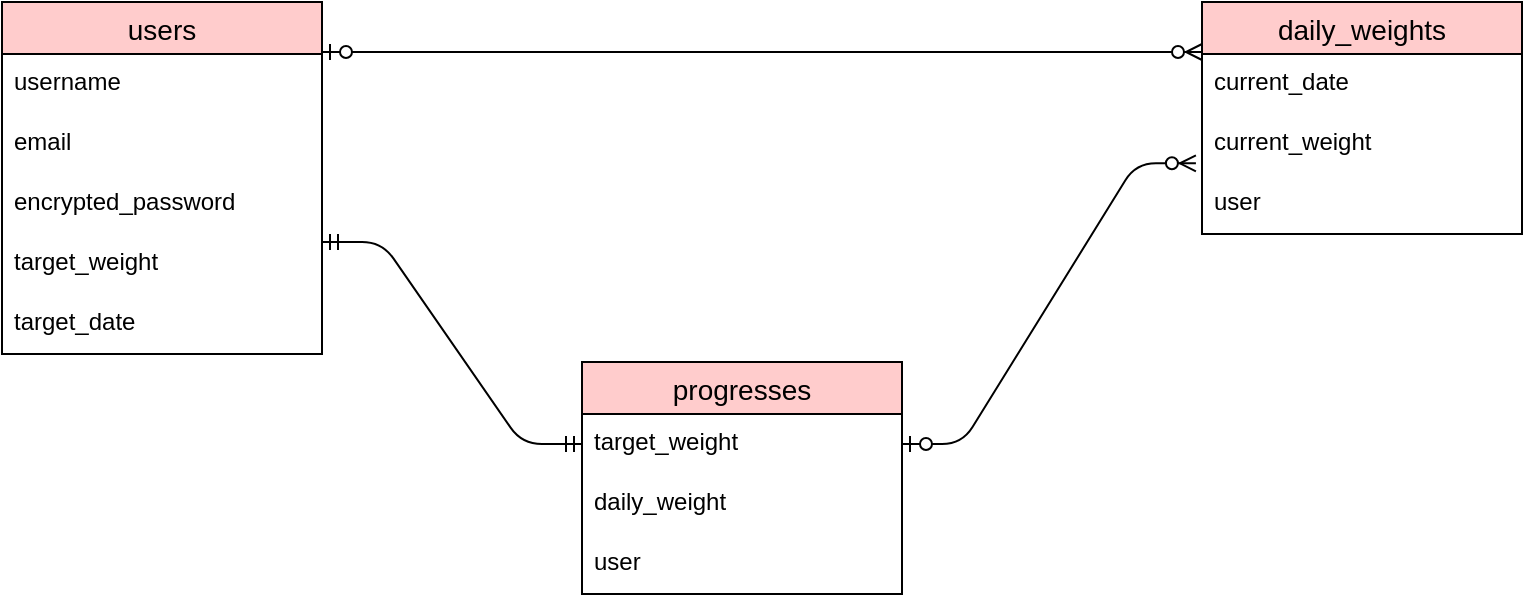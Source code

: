 <mxfile>
    <diagram id="e8Qw7Kn6Ne5Dc_74JwvU" name="ページ1">
        <mxGraphModel dx="791" dy="515" grid="1" gridSize="10" guides="1" tooltips="1" connect="1" arrows="1" fold="1" page="1" pageScale="1" pageWidth="827" pageHeight="1169" math="0" shadow="0">
            <root>
                <mxCell id="0"/>
                <mxCell id="1" parent="0"/>
                <mxCell id="QpqyIefDMpBAK11lwL1V-1" value="users" style="swimlane;fontStyle=0;childLayout=stackLayout;horizontal=1;startSize=26;horizontalStack=0;resizeParent=1;resizeParentMax=0;resizeLast=0;collapsible=1;marginBottom=0;align=center;fontSize=14;fillColor=#FFCCCC;rounded=0;" parent="1" vertex="1">
                    <mxGeometry x="40" y="80" width="160" height="176" as="geometry"/>
                </mxCell>
                <mxCell id="QpqyIefDMpBAK11lwL1V-3" value="username" style="text;strokeColor=none;fillColor=none;spacingLeft=4;spacingRight=4;overflow=hidden;rotatable=0;points=[[0,0.5],[1,0.5]];portConstraint=eastwest;fontSize=12;rounded=0;" parent="QpqyIefDMpBAK11lwL1V-1" vertex="1">
                    <mxGeometry y="26" width="160" height="30" as="geometry"/>
                </mxCell>
                <mxCell id="QpqyIefDMpBAK11lwL1V-4" value="email" style="text;strokeColor=none;fillColor=none;spacingLeft=4;spacingRight=4;overflow=hidden;rotatable=0;points=[[0,0.5],[1,0.5]];portConstraint=eastwest;fontSize=12;rounded=0;" parent="QpqyIefDMpBAK11lwL1V-1" vertex="1">
                    <mxGeometry y="56" width="160" height="30" as="geometry"/>
                </mxCell>
                <mxCell id="QpqyIefDMpBAK11lwL1V-6" value="encrypted_password" style="text;strokeColor=none;fillColor=none;spacingLeft=4;spacingRight=4;overflow=hidden;rotatable=0;points=[[0,0.5],[1,0.5]];portConstraint=eastwest;fontSize=12;rounded=0;" parent="QpqyIefDMpBAK11lwL1V-1" vertex="1">
                    <mxGeometry y="86" width="160" height="30" as="geometry"/>
                </mxCell>
                <mxCell id="QpqyIefDMpBAK11lwL1V-8" value="target_weight" style="text;strokeColor=none;fillColor=none;spacingLeft=4;spacingRight=4;overflow=hidden;rotatable=0;points=[[0,0.5],[1,0.5]];portConstraint=eastwest;fontSize=12;rounded=0;" parent="QpqyIefDMpBAK11lwL1V-1" vertex="1">
                    <mxGeometry y="116" width="160" height="30" as="geometry"/>
                </mxCell>
                <mxCell id="QpqyIefDMpBAK11lwL1V-7" value="target_date" style="text;strokeColor=none;fillColor=none;spacingLeft=4;spacingRight=4;overflow=hidden;rotatable=0;points=[[0,0.5],[1,0.5]];portConstraint=eastwest;fontSize=12;rounded=0;" parent="QpqyIefDMpBAK11lwL1V-1" vertex="1">
                    <mxGeometry y="146" width="160" height="30" as="geometry"/>
                </mxCell>
                <mxCell id="QpqyIefDMpBAK11lwL1V-11" value="daily_weights" style="swimlane;fontStyle=0;childLayout=stackLayout;horizontal=1;startSize=26;horizontalStack=0;resizeParent=1;resizeParentMax=0;resizeLast=0;collapsible=1;marginBottom=0;align=center;fontSize=14;fillColor=#FFCCCC;rounded=0;" parent="1" vertex="1">
                    <mxGeometry x="640" y="80" width="160" height="116" as="geometry"/>
                </mxCell>
                <mxCell id="QpqyIefDMpBAK11lwL1V-12" value="current_date" style="text;strokeColor=none;fillColor=none;spacingLeft=4;spacingRight=4;overflow=hidden;rotatable=0;points=[[0,0.5],[1,0.5]];portConstraint=eastwest;fontSize=12;rounded=0;" parent="QpqyIefDMpBAK11lwL1V-11" vertex="1">
                    <mxGeometry y="26" width="160" height="30" as="geometry"/>
                </mxCell>
                <mxCell id="QpqyIefDMpBAK11lwL1V-15" value="current_weight" style="text;strokeColor=none;fillColor=none;spacingLeft=4;spacingRight=4;overflow=hidden;rotatable=0;points=[[0,0.5],[1,0.5]];portConstraint=eastwest;fontSize=12;rounded=0;" parent="QpqyIefDMpBAK11lwL1V-11" vertex="1">
                    <mxGeometry y="56" width="160" height="30" as="geometry"/>
                </mxCell>
                <mxCell id="QpqyIefDMpBAK11lwL1V-14" value="user" style="text;strokeColor=none;fillColor=none;spacingLeft=4;spacingRight=4;overflow=hidden;rotatable=0;points=[[0,0.5],[1,0.5]];portConstraint=eastwest;fontSize=12;rounded=0;" parent="QpqyIefDMpBAK11lwL1V-11" vertex="1">
                    <mxGeometry y="86" width="160" height="30" as="geometry"/>
                </mxCell>
                <mxCell id="QpqyIefDMpBAK11lwL1V-45" value="progresses" style="swimlane;fontStyle=0;childLayout=stackLayout;horizontal=1;startSize=26;horizontalStack=0;resizeParent=1;resizeParentMax=0;resizeLast=0;collapsible=1;marginBottom=0;align=center;fontSize=14;fillColor=#FFCCCC;rounded=0;" parent="1" vertex="1">
                    <mxGeometry x="330" y="260" width="160" height="116" as="geometry"/>
                </mxCell>
                <mxCell id="QpqyIefDMpBAK11lwL1V-51" value="target_weight" style="text;strokeColor=none;fillColor=none;spacingLeft=4;spacingRight=4;overflow=hidden;rotatable=0;points=[[0,0.5],[1,0.5]];portConstraint=eastwest;fontSize=12;rounded=0;" parent="QpqyIefDMpBAK11lwL1V-45" vertex="1">
                    <mxGeometry y="26" width="160" height="30" as="geometry"/>
                </mxCell>
                <mxCell id="QpqyIefDMpBAK11lwL1V-46" value="daily_weight" style="text;strokeColor=none;fillColor=none;spacingLeft=4;spacingRight=4;overflow=hidden;rotatable=0;points=[[0,0.5],[1,0.5]];portConstraint=eastwest;fontSize=12;rounded=0;" parent="QpqyIefDMpBAK11lwL1V-45" vertex="1">
                    <mxGeometry y="56" width="160" height="30" as="geometry"/>
                </mxCell>
                <mxCell id="QpqyIefDMpBAK11lwL1V-52" value="user" style="text;strokeColor=none;fillColor=none;spacingLeft=4;spacingRight=4;overflow=hidden;rotatable=0;points=[[0,0.5],[1,0.5]];portConstraint=eastwest;fontSize=12;rounded=0;" parent="QpqyIefDMpBAK11lwL1V-45" vertex="1">
                    <mxGeometry y="86" width="160" height="30" as="geometry"/>
                </mxCell>
                <mxCell id="QpqyIefDMpBAK11lwL1V-63" value="" style="edgeStyle=entityRelationEdgeStyle;fontSize=12;html=1;endArrow=ERzeroToMany;startArrow=ERzeroToOne;rounded=1;strokeColor=default;" parent="1" edge="1">
                    <mxGeometry width="100" height="100" relative="1" as="geometry">
                        <mxPoint x="200" y="105" as="sourcePoint"/>
                        <mxPoint x="640" y="105" as="targetPoint"/>
                    </mxGeometry>
                </mxCell>
                <mxCell id="36" value="" style="edgeStyle=entityRelationEdgeStyle;fontSize=12;html=1;endArrow=ERzeroToMany;startArrow=ERzeroToOne;rounded=1;strokeColor=default;entryX=-0.019;entryY=0.822;entryDx=0;entryDy=0;exitX=1;exitY=0.5;exitDx=0;exitDy=0;entryPerimeter=0;" parent="1" edge="1" target="QpqyIefDMpBAK11lwL1V-15">
                    <mxGeometry width="100" height="100" relative="1" as="geometry">
                        <mxPoint x="490" y="301" as="sourcePoint"/>
                        <mxPoint x="637.6" y="199.66" as="targetPoint"/>
                    </mxGeometry>
                </mxCell>
                <mxCell id="39" value="" style="edgeStyle=entityRelationEdgeStyle;fontSize=12;html=1;endArrow=ERmandOne;startArrow=ERmandOne;entryX=0;entryY=0.5;entryDx=0;entryDy=0;" parent="1" edge="1">
                    <mxGeometry width="100" height="100" relative="1" as="geometry">
                        <mxPoint x="200" y="200" as="sourcePoint"/>
                        <mxPoint x="330" y="301" as="targetPoint"/>
                    </mxGeometry>
                </mxCell>
            </root>
        </mxGraphModel>
    </diagram>
</mxfile>